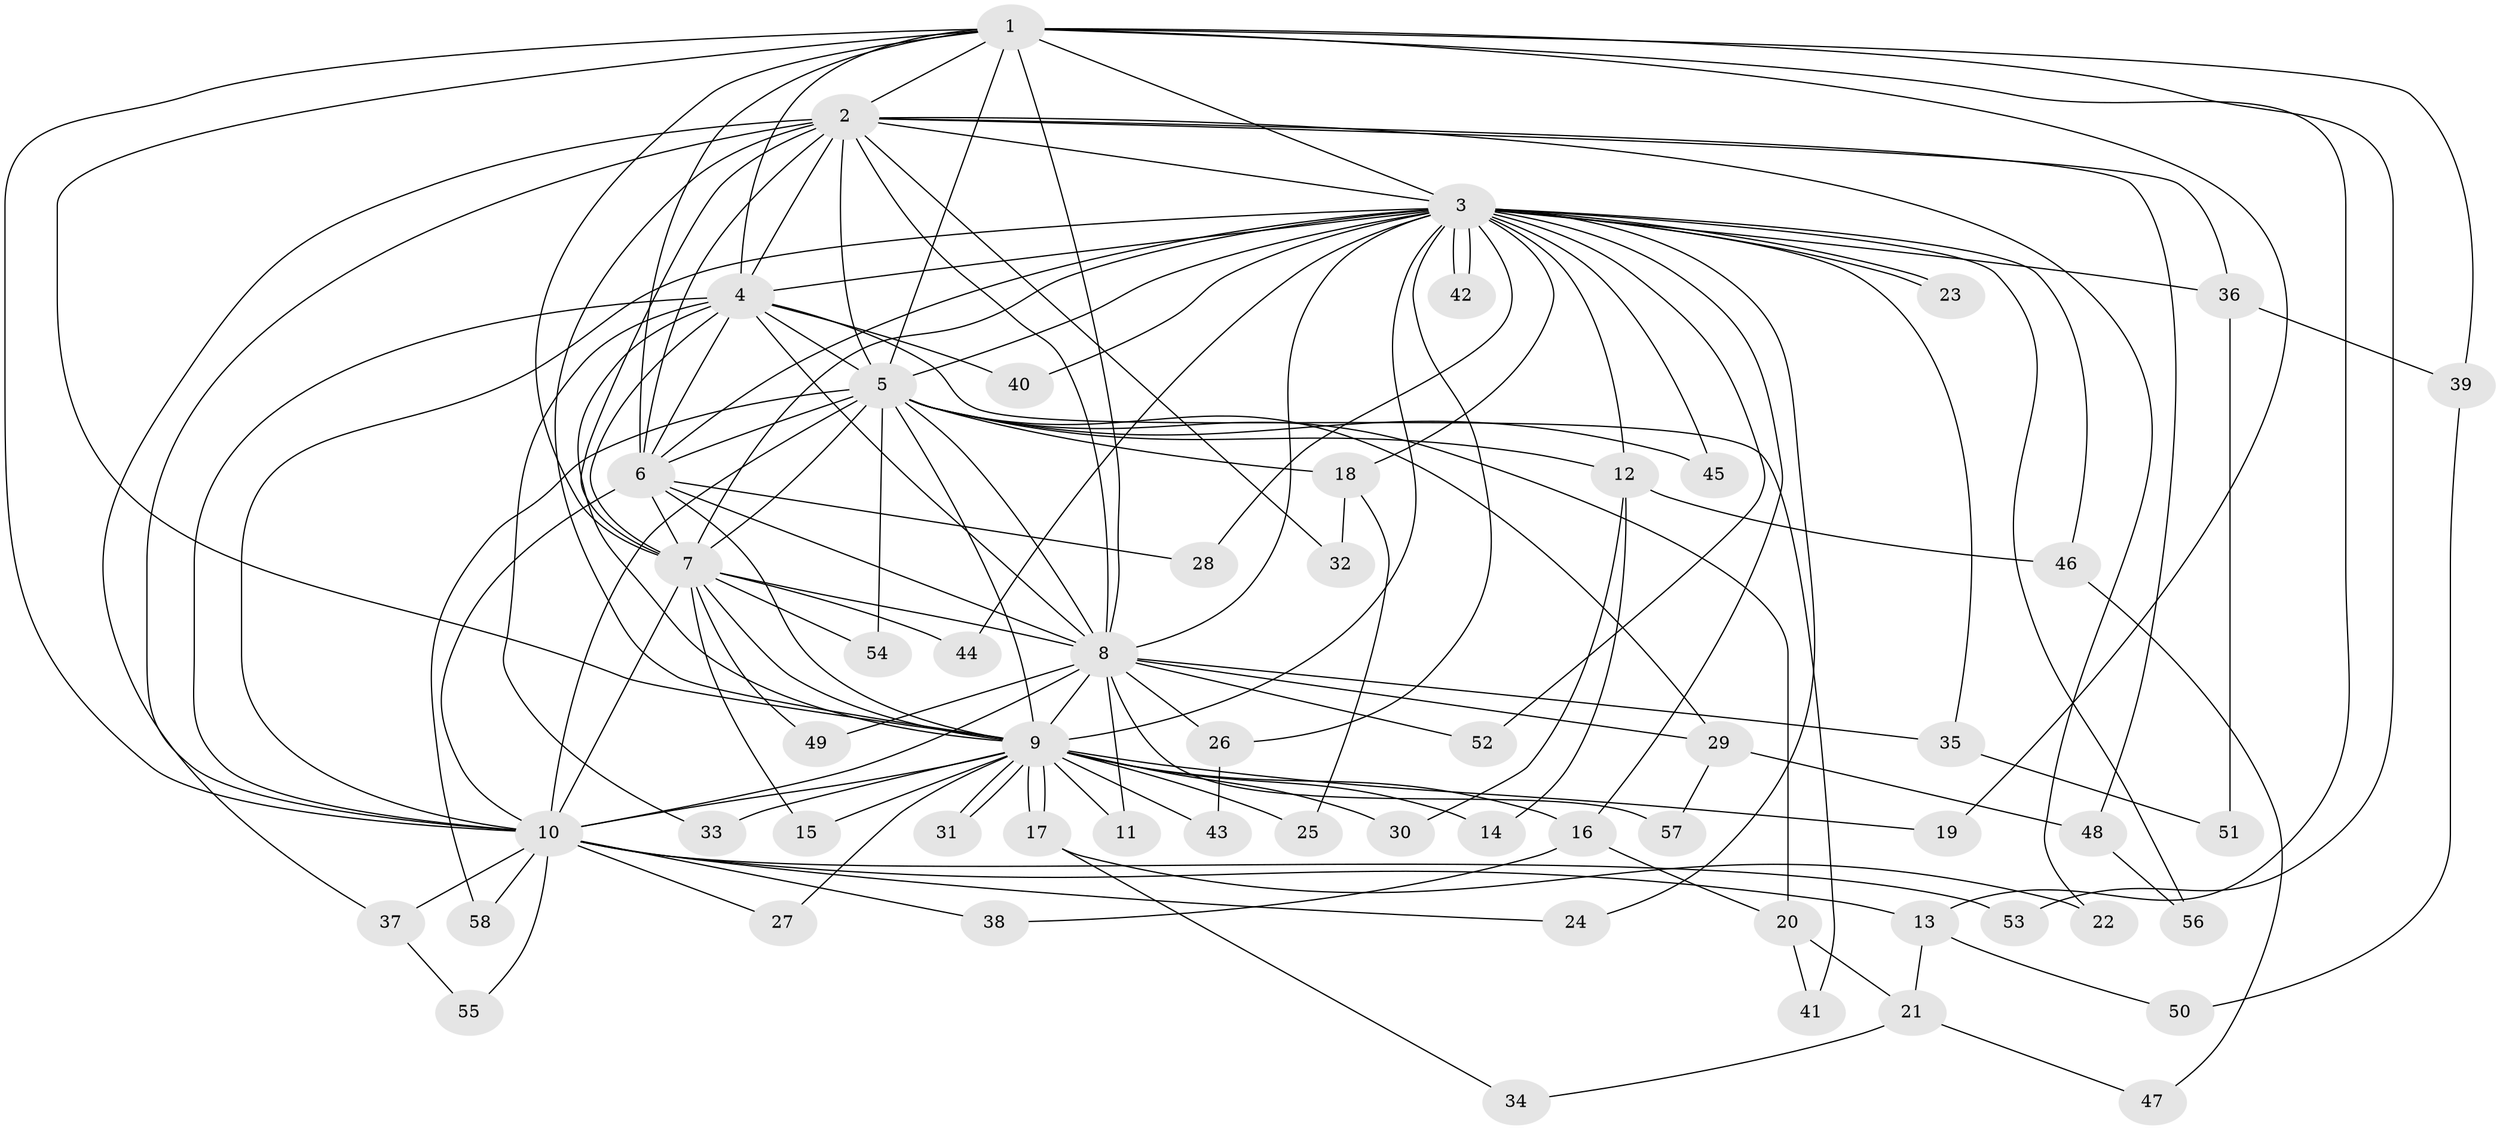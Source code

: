 // Generated by graph-tools (version 1.1) at 2025/43/03/09/25 04:43:26]
// undirected, 58 vertices, 141 edges
graph export_dot {
graph [start="1"]
  node [color=gray90,style=filled];
  1;
  2;
  3;
  4;
  5;
  6;
  7;
  8;
  9;
  10;
  11;
  12;
  13;
  14;
  15;
  16;
  17;
  18;
  19;
  20;
  21;
  22;
  23;
  24;
  25;
  26;
  27;
  28;
  29;
  30;
  31;
  32;
  33;
  34;
  35;
  36;
  37;
  38;
  39;
  40;
  41;
  42;
  43;
  44;
  45;
  46;
  47;
  48;
  49;
  50;
  51;
  52;
  53;
  54;
  55;
  56;
  57;
  58;
  1 -- 2;
  1 -- 3;
  1 -- 4;
  1 -- 5;
  1 -- 6;
  1 -- 7;
  1 -- 8;
  1 -- 9;
  1 -- 10;
  1 -- 13;
  1 -- 19;
  1 -- 39;
  1 -- 53;
  2 -- 3;
  2 -- 4;
  2 -- 5;
  2 -- 6;
  2 -- 7;
  2 -- 8;
  2 -- 9;
  2 -- 10;
  2 -- 22;
  2 -- 32;
  2 -- 36;
  2 -- 37;
  2 -- 48;
  3 -- 4;
  3 -- 5;
  3 -- 6;
  3 -- 7;
  3 -- 8;
  3 -- 9;
  3 -- 10;
  3 -- 12;
  3 -- 16;
  3 -- 18;
  3 -- 23;
  3 -- 23;
  3 -- 24;
  3 -- 26;
  3 -- 28;
  3 -- 35;
  3 -- 36;
  3 -- 40;
  3 -- 42;
  3 -- 42;
  3 -- 44;
  3 -- 45;
  3 -- 46;
  3 -- 52;
  3 -- 56;
  4 -- 5;
  4 -- 6;
  4 -- 7;
  4 -- 8;
  4 -- 9;
  4 -- 10;
  4 -- 33;
  4 -- 40;
  4 -- 41;
  5 -- 6;
  5 -- 7;
  5 -- 8;
  5 -- 9;
  5 -- 10;
  5 -- 12;
  5 -- 18;
  5 -- 20;
  5 -- 29;
  5 -- 45;
  5 -- 54;
  5 -- 58;
  6 -- 7;
  6 -- 8;
  6 -- 9;
  6 -- 10;
  6 -- 28;
  7 -- 8;
  7 -- 9;
  7 -- 10;
  7 -- 15;
  7 -- 44;
  7 -- 49;
  7 -- 54;
  8 -- 9;
  8 -- 10;
  8 -- 11;
  8 -- 26;
  8 -- 29;
  8 -- 35;
  8 -- 49;
  8 -- 52;
  8 -- 57;
  9 -- 10;
  9 -- 11;
  9 -- 14;
  9 -- 15;
  9 -- 16;
  9 -- 17;
  9 -- 17;
  9 -- 19;
  9 -- 25;
  9 -- 27;
  9 -- 30;
  9 -- 31;
  9 -- 31;
  9 -- 33;
  9 -- 43;
  10 -- 13;
  10 -- 24;
  10 -- 27;
  10 -- 37;
  10 -- 38;
  10 -- 53;
  10 -- 55;
  10 -- 58;
  12 -- 14;
  12 -- 30;
  12 -- 46;
  13 -- 21;
  13 -- 50;
  16 -- 20;
  16 -- 38;
  17 -- 22;
  17 -- 34;
  18 -- 25;
  18 -- 32;
  20 -- 21;
  20 -- 41;
  21 -- 34;
  21 -- 47;
  26 -- 43;
  29 -- 48;
  29 -- 57;
  35 -- 51;
  36 -- 39;
  36 -- 51;
  37 -- 55;
  39 -- 50;
  46 -- 47;
  48 -- 56;
}
